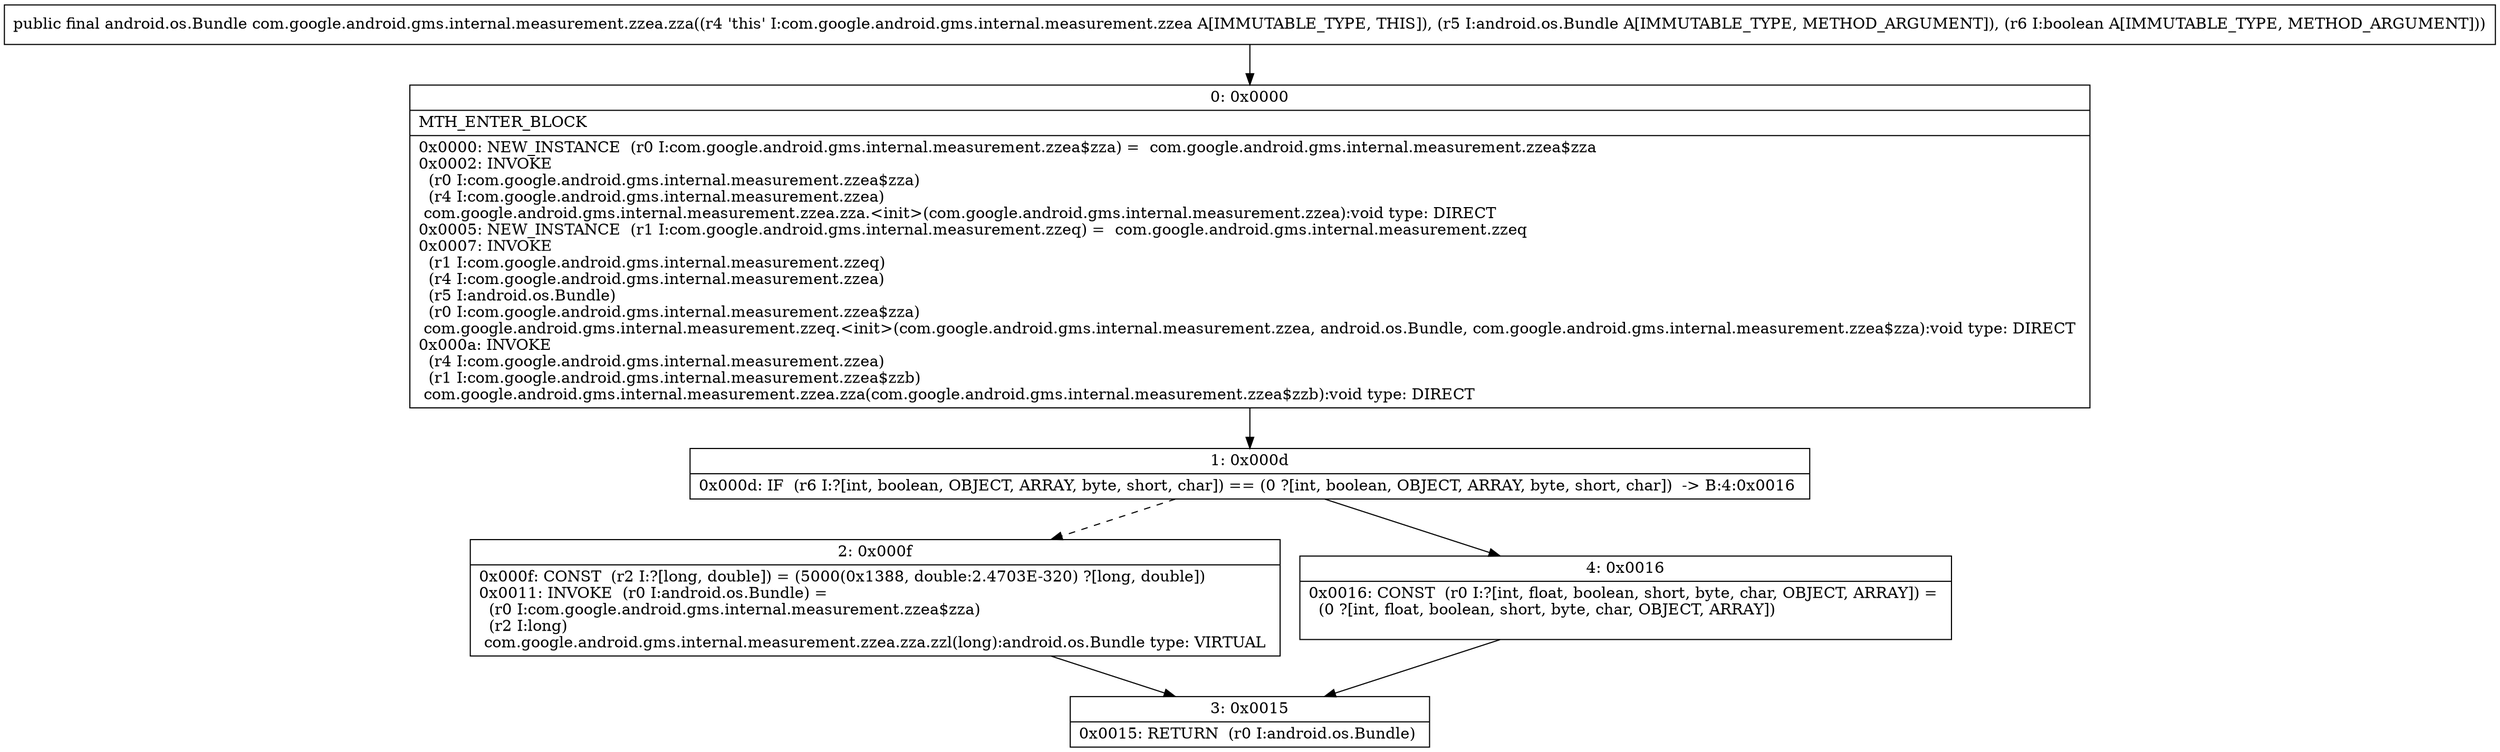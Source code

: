 digraph "CFG forcom.google.android.gms.internal.measurement.zzea.zza(Landroid\/os\/Bundle;Z)Landroid\/os\/Bundle;" {
Node_0 [shape=record,label="{0\:\ 0x0000|MTH_ENTER_BLOCK\l|0x0000: NEW_INSTANCE  (r0 I:com.google.android.gms.internal.measurement.zzea$zza) =  com.google.android.gms.internal.measurement.zzea$zza \l0x0002: INVOKE  \l  (r0 I:com.google.android.gms.internal.measurement.zzea$zza)\l  (r4 I:com.google.android.gms.internal.measurement.zzea)\l com.google.android.gms.internal.measurement.zzea.zza.\<init\>(com.google.android.gms.internal.measurement.zzea):void type: DIRECT \l0x0005: NEW_INSTANCE  (r1 I:com.google.android.gms.internal.measurement.zzeq) =  com.google.android.gms.internal.measurement.zzeq \l0x0007: INVOKE  \l  (r1 I:com.google.android.gms.internal.measurement.zzeq)\l  (r4 I:com.google.android.gms.internal.measurement.zzea)\l  (r5 I:android.os.Bundle)\l  (r0 I:com.google.android.gms.internal.measurement.zzea$zza)\l com.google.android.gms.internal.measurement.zzeq.\<init\>(com.google.android.gms.internal.measurement.zzea, android.os.Bundle, com.google.android.gms.internal.measurement.zzea$zza):void type: DIRECT \l0x000a: INVOKE  \l  (r4 I:com.google.android.gms.internal.measurement.zzea)\l  (r1 I:com.google.android.gms.internal.measurement.zzea$zzb)\l com.google.android.gms.internal.measurement.zzea.zza(com.google.android.gms.internal.measurement.zzea$zzb):void type: DIRECT \l}"];
Node_1 [shape=record,label="{1\:\ 0x000d|0x000d: IF  (r6 I:?[int, boolean, OBJECT, ARRAY, byte, short, char]) == (0 ?[int, boolean, OBJECT, ARRAY, byte, short, char])  \-\> B:4:0x0016 \l}"];
Node_2 [shape=record,label="{2\:\ 0x000f|0x000f: CONST  (r2 I:?[long, double]) = (5000(0x1388, double:2.4703E\-320) ?[long, double]) \l0x0011: INVOKE  (r0 I:android.os.Bundle) = \l  (r0 I:com.google.android.gms.internal.measurement.zzea$zza)\l  (r2 I:long)\l com.google.android.gms.internal.measurement.zzea.zza.zzl(long):android.os.Bundle type: VIRTUAL \l}"];
Node_3 [shape=record,label="{3\:\ 0x0015|0x0015: RETURN  (r0 I:android.os.Bundle) \l}"];
Node_4 [shape=record,label="{4\:\ 0x0016|0x0016: CONST  (r0 I:?[int, float, boolean, short, byte, char, OBJECT, ARRAY]) = \l  (0 ?[int, float, boolean, short, byte, char, OBJECT, ARRAY])\l \l}"];
MethodNode[shape=record,label="{public final android.os.Bundle com.google.android.gms.internal.measurement.zzea.zza((r4 'this' I:com.google.android.gms.internal.measurement.zzea A[IMMUTABLE_TYPE, THIS]), (r5 I:android.os.Bundle A[IMMUTABLE_TYPE, METHOD_ARGUMENT]), (r6 I:boolean A[IMMUTABLE_TYPE, METHOD_ARGUMENT])) }"];
MethodNode -> Node_0;
Node_0 -> Node_1;
Node_1 -> Node_2[style=dashed];
Node_1 -> Node_4;
Node_2 -> Node_3;
Node_4 -> Node_3;
}

